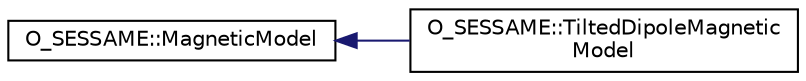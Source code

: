 digraph "Graphical Class Hierarchy"
{
 // LATEX_PDF_SIZE
  edge [fontname="Helvetica",fontsize="10",labelfontname="Helvetica",labelfontsize="10"];
  node [fontname="Helvetica",fontsize="10",shape=record];
  rankdir="LR";
  Node0 [label="O_SESSAME::MagneticModel",height=0.2,width=0.4,color="black", fillcolor="white", style="filled",URL="$classO__SESSAME_1_1MagneticModel.html",tooltip="The MagneticModel class encapsulates a magnetic model of a central body."];
  Node0 -> Node1 [dir="back",color="midnightblue",fontsize="10",style="solid",fontname="Helvetica"];
  Node1 [label="O_SESSAME::TiltedDipoleMagnetic\lModel",height=0.2,width=0.4,color="black", fillcolor="white", style="filled",URL="$classO__SESSAME_1_1TiltedDipoleMagneticModel.html",tooltip="Define the model of a magnetic field using a tilted dipole model."];
}
